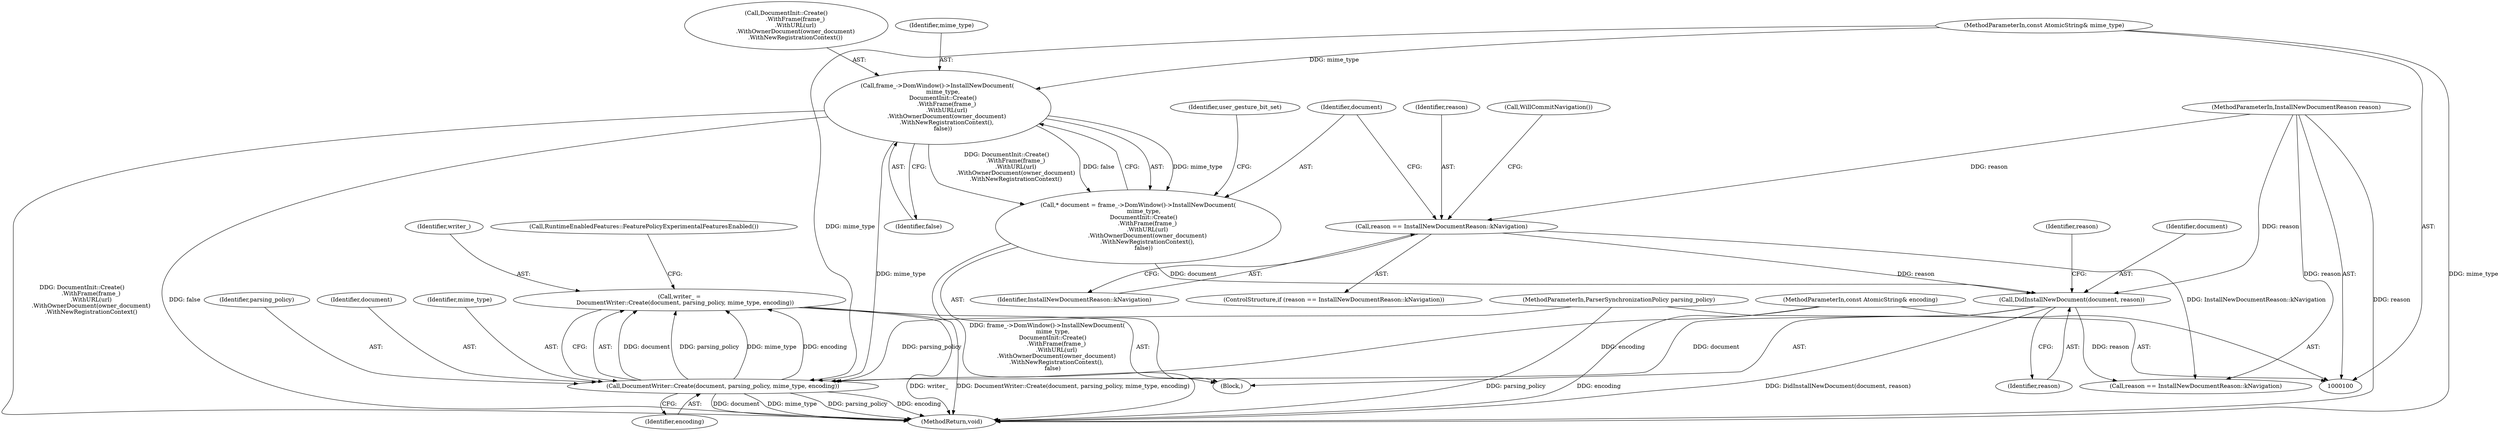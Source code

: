 digraph "0_Chrome_0ab2412a104d2f235d7b9fe19d30ef605a410832_3@API" {
"1000193" [label="(Call,writer_ =\n      DocumentWriter::Create(document, parsing_policy, mime_type, encoding))"];
"1000195" [label="(Call,DocumentWriter::Create(document, parsing_policy, mime_type, encoding))"];
"1000185" [label="(Call,DidInstallNewDocument(document, reason))"];
"1000152" [label="(Call,* document = frame_->DomWindow()->InstallNewDocument(\n      mime_type,\n      DocumentInit::Create()\n          .WithFrame(frame_)\n          .WithURL(url)\n          .WithOwnerDocument(owner_document)\n          .WithNewRegistrationContext(),\n      false))"];
"1000154" [label="(Call,frame_->DomWindow()->InstallNewDocument(\n      mime_type,\n      DocumentInit::Create()\n          .WithFrame(frame_)\n          .WithURL(url)\n          .WithOwnerDocument(owner_document)\n          .WithNewRegistrationContext(),\n      false))"];
"1000104" [label="(MethodParameterIn,const AtomicString& mime_type)"];
"1000147" [label="(Call,reason == InstallNewDocumentReason::kNavigation)"];
"1000106" [label="(MethodParameterIn,InstallNewDocumentReason reason)"];
"1000107" [label="(MethodParameterIn,ParserSynchronizationPolicy parsing_policy)"];
"1000105" [label="(MethodParameterIn,const AtomicString& encoding)"];
"1000189" [label="(Call,reason == InstallNewDocumentReason::kNavigation)"];
"1000109" [label="(Block,)"];
"1000106" [label="(MethodParameterIn,InstallNewDocumentReason reason)"];
"1000199" [label="(Identifier,encoding)"];
"1000157" [label="(Identifier,false)"];
"1000197" [label="(Identifier,parsing_policy)"];
"1000194" [label="(Identifier,writer_)"];
"1000196" [label="(Identifier,document)"];
"1000207" [label="(MethodReturn,void)"];
"1000193" [label="(Call,writer_ =\n      DocumentWriter::Create(document, parsing_policy, mime_type, encoding))"];
"1000190" [label="(Identifier,reason)"];
"1000186" [label="(Identifier,document)"];
"1000147" [label="(Call,reason == InstallNewDocumentReason::kNavigation)"];
"1000156" [label="(Call,DocumentInit::Create()\n          .WithFrame(frame_)\n          .WithURL(url)\n          .WithOwnerDocument(owner_document)\n          .WithNewRegistrationContext())"];
"1000187" [label="(Identifier,reason)"];
"1000152" [label="(Call,* document = frame_->DomWindow()->InstallNewDocument(\n      mime_type,\n      DocumentInit::Create()\n          .WithFrame(frame_)\n          .WithURL(url)\n          .WithOwnerDocument(owner_document)\n          .WithNewRegistrationContext(),\n      false))"];
"1000150" [label="(Call,WillCommitNavigation())"];
"1000159" [label="(Identifier,user_gesture_bit_set)"];
"1000149" [label="(Identifier,InstallNewDocumentReason::kNavigation)"];
"1000198" [label="(Identifier,mime_type)"];
"1000195" [label="(Call,DocumentWriter::Create(document, parsing_policy, mime_type, encoding))"];
"1000107" [label="(MethodParameterIn,ParserSynchronizationPolicy parsing_policy)"];
"1000185" [label="(Call,DidInstallNewDocument(document, reason))"];
"1000155" [label="(Identifier,mime_type)"];
"1000202" [label="(Call,RuntimeEnabledFeatures::FeaturePolicyExperimentalFeaturesEnabled())"];
"1000148" [label="(Identifier,reason)"];
"1000154" [label="(Call,frame_->DomWindow()->InstallNewDocument(\n      mime_type,\n      DocumentInit::Create()\n          .WithFrame(frame_)\n          .WithURL(url)\n          .WithOwnerDocument(owner_document)\n          .WithNewRegistrationContext(),\n      false))"];
"1000146" [label="(ControlStructure,if (reason == InstallNewDocumentReason::kNavigation))"];
"1000104" [label="(MethodParameterIn,const AtomicString& mime_type)"];
"1000153" [label="(Identifier,document)"];
"1000105" [label="(MethodParameterIn,const AtomicString& encoding)"];
"1000193" -> "1000109"  [label="AST: "];
"1000193" -> "1000195"  [label="CFG: "];
"1000194" -> "1000193"  [label="AST: "];
"1000195" -> "1000193"  [label="AST: "];
"1000202" -> "1000193"  [label="CFG: "];
"1000193" -> "1000207"  [label="DDG: writer_"];
"1000193" -> "1000207"  [label="DDG: DocumentWriter::Create(document, parsing_policy, mime_type, encoding)"];
"1000195" -> "1000193"  [label="DDG: document"];
"1000195" -> "1000193"  [label="DDG: parsing_policy"];
"1000195" -> "1000193"  [label="DDG: mime_type"];
"1000195" -> "1000193"  [label="DDG: encoding"];
"1000195" -> "1000199"  [label="CFG: "];
"1000196" -> "1000195"  [label="AST: "];
"1000197" -> "1000195"  [label="AST: "];
"1000198" -> "1000195"  [label="AST: "];
"1000199" -> "1000195"  [label="AST: "];
"1000195" -> "1000207"  [label="DDG: parsing_policy"];
"1000195" -> "1000207"  [label="DDG: encoding"];
"1000195" -> "1000207"  [label="DDG: document"];
"1000195" -> "1000207"  [label="DDG: mime_type"];
"1000185" -> "1000195"  [label="DDG: document"];
"1000107" -> "1000195"  [label="DDG: parsing_policy"];
"1000154" -> "1000195"  [label="DDG: mime_type"];
"1000104" -> "1000195"  [label="DDG: mime_type"];
"1000105" -> "1000195"  [label="DDG: encoding"];
"1000185" -> "1000109"  [label="AST: "];
"1000185" -> "1000187"  [label="CFG: "];
"1000186" -> "1000185"  [label="AST: "];
"1000187" -> "1000185"  [label="AST: "];
"1000190" -> "1000185"  [label="CFG: "];
"1000185" -> "1000207"  [label="DDG: DidInstallNewDocument(document, reason)"];
"1000152" -> "1000185"  [label="DDG: document"];
"1000147" -> "1000185"  [label="DDG: reason"];
"1000106" -> "1000185"  [label="DDG: reason"];
"1000185" -> "1000189"  [label="DDG: reason"];
"1000152" -> "1000109"  [label="AST: "];
"1000152" -> "1000154"  [label="CFG: "];
"1000153" -> "1000152"  [label="AST: "];
"1000154" -> "1000152"  [label="AST: "];
"1000159" -> "1000152"  [label="CFG: "];
"1000152" -> "1000207"  [label="DDG: frame_->DomWindow()->InstallNewDocument(\n      mime_type,\n      DocumentInit::Create()\n          .WithFrame(frame_)\n          .WithURL(url)\n          .WithOwnerDocument(owner_document)\n          .WithNewRegistrationContext(),\n      false)"];
"1000154" -> "1000152"  [label="DDG: mime_type"];
"1000154" -> "1000152"  [label="DDG: DocumentInit::Create()\n          .WithFrame(frame_)\n          .WithURL(url)\n          .WithOwnerDocument(owner_document)\n          .WithNewRegistrationContext()"];
"1000154" -> "1000152"  [label="DDG: false"];
"1000154" -> "1000157"  [label="CFG: "];
"1000155" -> "1000154"  [label="AST: "];
"1000156" -> "1000154"  [label="AST: "];
"1000157" -> "1000154"  [label="AST: "];
"1000154" -> "1000207"  [label="DDG: DocumentInit::Create()\n          .WithFrame(frame_)\n          .WithURL(url)\n          .WithOwnerDocument(owner_document)\n          .WithNewRegistrationContext()"];
"1000154" -> "1000207"  [label="DDG: false"];
"1000104" -> "1000154"  [label="DDG: mime_type"];
"1000104" -> "1000100"  [label="AST: "];
"1000104" -> "1000207"  [label="DDG: mime_type"];
"1000147" -> "1000146"  [label="AST: "];
"1000147" -> "1000149"  [label="CFG: "];
"1000148" -> "1000147"  [label="AST: "];
"1000149" -> "1000147"  [label="AST: "];
"1000150" -> "1000147"  [label="CFG: "];
"1000153" -> "1000147"  [label="CFG: "];
"1000106" -> "1000147"  [label="DDG: reason"];
"1000147" -> "1000189"  [label="DDG: InstallNewDocumentReason::kNavigation"];
"1000106" -> "1000100"  [label="AST: "];
"1000106" -> "1000207"  [label="DDG: reason"];
"1000106" -> "1000189"  [label="DDG: reason"];
"1000107" -> "1000100"  [label="AST: "];
"1000107" -> "1000207"  [label="DDG: parsing_policy"];
"1000105" -> "1000100"  [label="AST: "];
"1000105" -> "1000207"  [label="DDG: encoding"];
}

